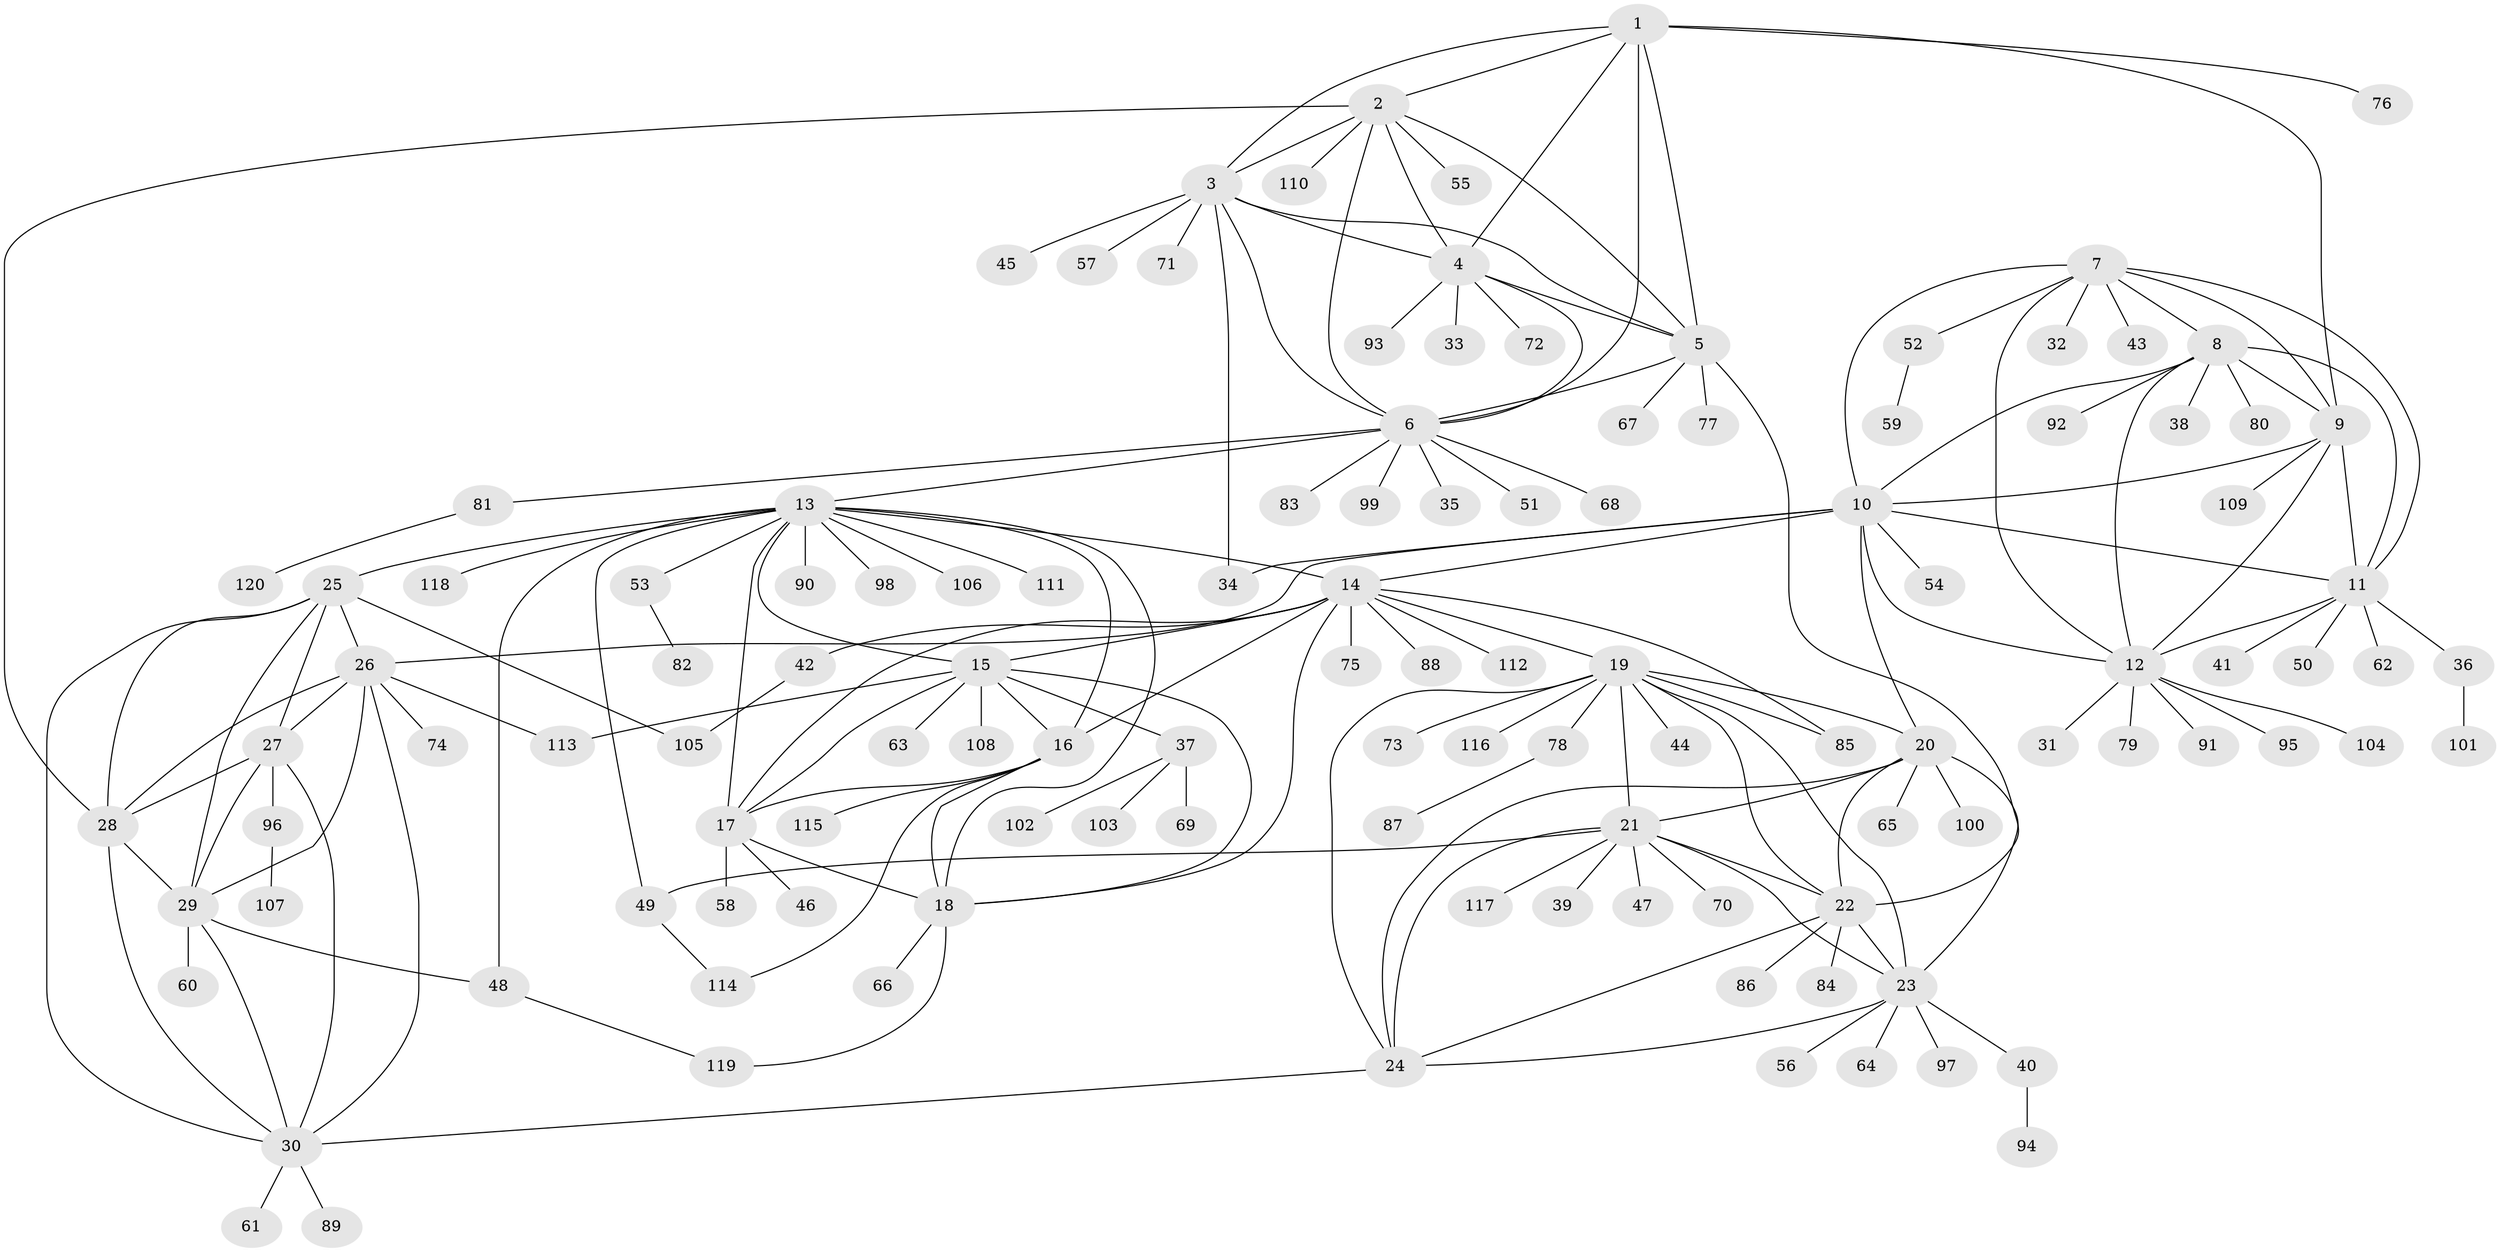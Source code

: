 // Generated by graph-tools (version 1.1) at 2025/37/03/09/25 02:37:36]
// undirected, 120 vertices, 183 edges
graph export_dot {
graph [start="1"]
  node [color=gray90,style=filled];
  1;
  2;
  3;
  4;
  5;
  6;
  7;
  8;
  9;
  10;
  11;
  12;
  13;
  14;
  15;
  16;
  17;
  18;
  19;
  20;
  21;
  22;
  23;
  24;
  25;
  26;
  27;
  28;
  29;
  30;
  31;
  32;
  33;
  34;
  35;
  36;
  37;
  38;
  39;
  40;
  41;
  42;
  43;
  44;
  45;
  46;
  47;
  48;
  49;
  50;
  51;
  52;
  53;
  54;
  55;
  56;
  57;
  58;
  59;
  60;
  61;
  62;
  63;
  64;
  65;
  66;
  67;
  68;
  69;
  70;
  71;
  72;
  73;
  74;
  75;
  76;
  77;
  78;
  79;
  80;
  81;
  82;
  83;
  84;
  85;
  86;
  87;
  88;
  89;
  90;
  91;
  92;
  93;
  94;
  95;
  96;
  97;
  98;
  99;
  100;
  101;
  102;
  103;
  104;
  105;
  106;
  107;
  108;
  109;
  110;
  111;
  112;
  113;
  114;
  115;
  116;
  117;
  118;
  119;
  120;
  1 -- 2;
  1 -- 3;
  1 -- 4;
  1 -- 5;
  1 -- 6;
  1 -- 9;
  1 -- 76;
  2 -- 3;
  2 -- 4;
  2 -- 5;
  2 -- 6;
  2 -- 28;
  2 -- 55;
  2 -- 110;
  3 -- 4;
  3 -- 5;
  3 -- 6;
  3 -- 34;
  3 -- 45;
  3 -- 57;
  3 -- 71;
  4 -- 5;
  4 -- 6;
  4 -- 33;
  4 -- 72;
  4 -- 93;
  5 -- 6;
  5 -- 22;
  5 -- 67;
  5 -- 77;
  6 -- 13;
  6 -- 35;
  6 -- 51;
  6 -- 68;
  6 -- 81;
  6 -- 83;
  6 -- 99;
  7 -- 8;
  7 -- 9;
  7 -- 10;
  7 -- 11;
  7 -- 12;
  7 -- 32;
  7 -- 43;
  7 -- 52;
  8 -- 9;
  8 -- 10;
  8 -- 11;
  8 -- 12;
  8 -- 38;
  8 -- 80;
  8 -- 92;
  9 -- 10;
  9 -- 11;
  9 -- 12;
  9 -- 109;
  10 -- 11;
  10 -- 12;
  10 -- 14;
  10 -- 20;
  10 -- 26;
  10 -- 34;
  10 -- 54;
  11 -- 12;
  11 -- 36;
  11 -- 41;
  11 -- 50;
  11 -- 62;
  12 -- 31;
  12 -- 79;
  12 -- 91;
  12 -- 95;
  12 -- 104;
  13 -- 14;
  13 -- 15;
  13 -- 16;
  13 -- 17;
  13 -- 18;
  13 -- 25;
  13 -- 48;
  13 -- 49;
  13 -- 53;
  13 -- 90;
  13 -- 98;
  13 -- 106;
  13 -- 111;
  13 -- 118;
  14 -- 15;
  14 -- 16;
  14 -- 17;
  14 -- 18;
  14 -- 19;
  14 -- 42;
  14 -- 75;
  14 -- 85;
  14 -- 88;
  14 -- 112;
  15 -- 16;
  15 -- 17;
  15 -- 18;
  15 -- 37;
  15 -- 63;
  15 -- 108;
  15 -- 113;
  16 -- 17;
  16 -- 18;
  16 -- 114;
  16 -- 115;
  17 -- 18;
  17 -- 46;
  17 -- 58;
  18 -- 66;
  18 -- 119;
  19 -- 20;
  19 -- 21;
  19 -- 22;
  19 -- 23;
  19 -- 24;
  19 -- 44;
  19 -- 73;
  19 -- 78;
  19 -- 85;
  19 -- 116;
  20 -- 21;
  20 -- 22;
  20 -- 23;
  20 -- 24;
  20 -- 65;
  20 -- 100;
  21 -- 22;
  21 -- 23;
  21 -- 24;
  21 -- 39;
  21 -- 47;
  21 -- 49;
  21 -- 70;
  21 -- 117;
  22 -- 23;
  22 -- 24;
  22 -- 84;
  22 -- 86;
  23 -- 24;
  23 -- 40;
  23 -- 56;
  23 -- 64;
  23 -- 97;
  24 -- 30;
  25 -- 26;
  25 -- 27;
  25 -- 28;
  25 -- 29;
  25 -- 30;
  25 -- 105;
  26 -- 27;
  26 -- 28;
  26 -- 29;
  26 -- 30;
  26 -- 74;
  26 -- 113;
  27 -- 28;
  27 -- 29;
  27 -- 30;
  27 -- 96;
  28 -- 29;
  28 -- 30;
  29 -- 30;
  29 -- 48;
  29 -- 60;
  30 -- 61;
  30 -- 89;
  36 -- 101;
  37 -- 69;
  37 -- 102;
  37 -- 103;
  40 -- 94;
  42 -- 105;
  48 -- 119;
  49 -- 114;
  52 -- 59;
  53 -- 82;
  78 -- 87;
  81 -- 120;
  96 -- 107;
}

